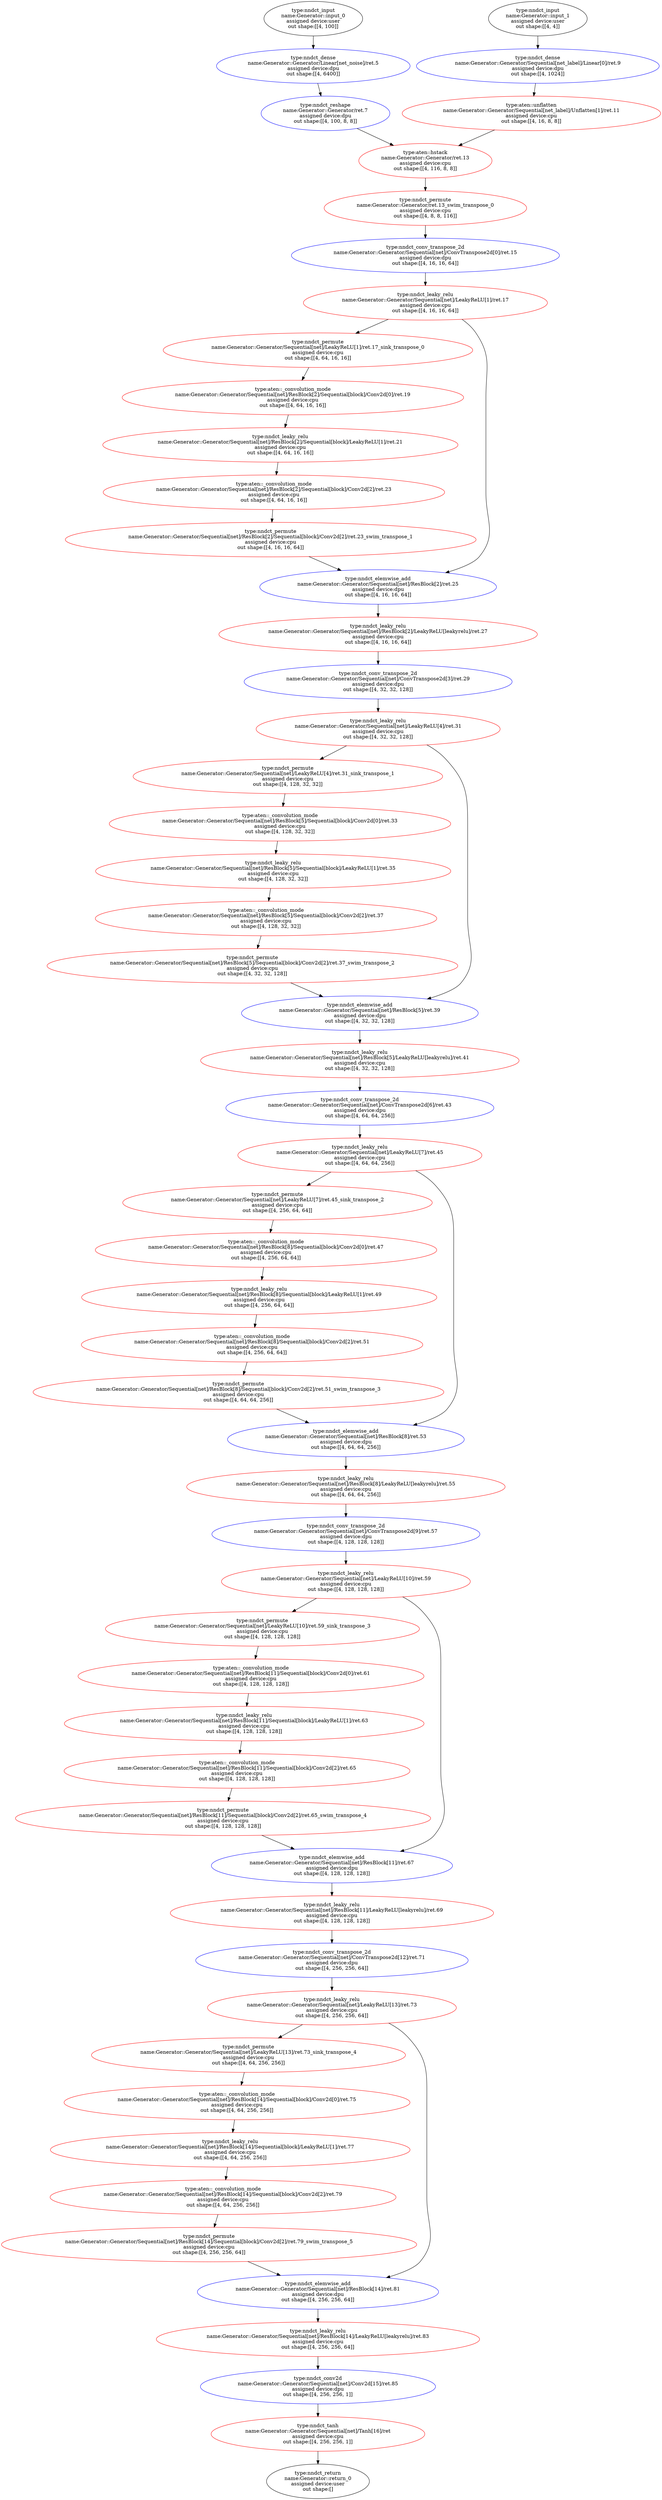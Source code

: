 digraph Generator {
	input_0 [label="type:nndct_input
name:Generator::input_0
assigned device:user
out shape:[[4, 100]]" color=black]
	input_1 [label="type:nndct_input
name:Generator::input_1
assigned device:user
out shape:[[4, 4]]" color=black]
	"Generator/Linear[net_noise]/ret.5" [label="type:nndct_dense
name:Generator::Generator/Linear[net_noise]/ret.5
assigned device:dpu
out shape:[[4, 6400]]" color=blue]
	"Generator/ret.7" [label="type:nndct_reshape
name:Generator::Generator/ret.7
assigned device:dpu
out shape:[[4, 100, 8, 8]]" color=blue]
	"Generator/Sequential[net_label]/Linear[0]/ret.9" [label="type:nndct_dense
name:Generator::Generator/Sequential[net_label]/Linear[0]/ret.9
assigned device:dpu
out shape:[[4, 1024]]" color=blue]
	"Generator/Sequential[net_label]/Unflatten[1]/ret.11" [label="type:aten::unflatten
name:Generator::Generator/Sequential[net_label]/Unflatten[1]/ret.11
assigned device:cpu
out shape:[[4, 16, 8, 8]]" color=red]
	"Generator/ret.13" [label="type:aten::hstack
name:Generator::Generator/ret.13
assigned device:cpu
out shape:[[4, 116, 8, 8]]" color=red]
	"Generator/ret.13_swim_transpose_0" [label="type:nndct_permute
name:Generator::Generator/ret.13_swim_transpose_0
assigned device:cpu
out shape:[[4, 8, 8, 116]]" color=red]
	"Generator/Sequential[net]/ConvTranspose2d[0]/ret.15" [label="type:nndct_conv_transpose_2d
name:Generator::Generator/Sequential[net]/ConvTranspose2d[0]/ret.15
assigned device:dpu
out shape:[[4, 16, 16, 64]]" color=blue]
	"Generator/Sequential[net]/LeakyReLU[1]/ret.17" [label="type:nndct_leaky_relu
name:Generator::Generator/Sequential[net]/LeakyReLU[1]/ret.17
assigned device:cpu
out shape:[[4, 16, 16, 64]]" color=red]
	"Generator/Sequential[net]/LeakyReLU[1]/ret.17_sink_transpose_0" [label="type:nndct_permute
name:Generator::Generator/Sequential[net]/LeakyReLU[1]/ret.17_sink_transpose_0
assigned device:cpu
out shape:[[4, 64, 16, 16]]" color=red]
	"Generator/Sequential[net]/ResBlock[2]/Sequential[block]/Conv2d[0]/ret.19" [label="type:aten::_convolution_mode
name:Generator::Generator/Sequential[net]/ResBlock[2]/Sequential[block]/Conv2d[0]/ret.19
assigned device:cpu
out shape:[[4, 64, 16, 16]]" color=red]
	"Generator/Sequential[net]/ResBlock[2]/Sequential[block]/LeakyReLU[1]/ret.21" [label="type:nndct_leaky_relu
name:Generator::Generator/Sequential[net]/ResBlock[2]/Sequential[block]/LeakyReLU[1]/ret.21
assigned device:cpu
out shape:[[4, 64, 16, 16]]" color=red]
	"Generator/Sequential[net]/ResBlock[2]/Sequential[block]/Conv2d[2]/ret.23" [label="type:aten::_convolution_mode
name:Generator::Generator/Sequential[net]/ResBlock[2]/Sequential[block]/Conv2d[2]/ret.23
assigned device:cpu
out shape:[[4, 64, 16, 16]]" color=red]
	"Generator/Sequential[net]/ResBlock[2]/Sequential[block]/Conv2d[2]/ret.23_swim_transpose_1" [label="type:nndct_permute
name:Generator::Generator/Sequential[net]/ResBlock[2]/Sequential[block]/Conv2d[2]/ret.23_swim_transpose_1
assigned device:cpu
out shape:[[4, 16, 16, 64]]" color=red]
	"Generator/Sequential[net]/ResBlock[2]/ret.25" [label="type:nndct_elemwise_add
name:Generator::Generator/Sequential[net]/ResBlock[2]/ret.25
assigned device:dpu
out shape:[[4, 16, 16, 64]]" color=blue]
	"Generator/Sequential[net]/ResBlock[2]/LeakyReLU[leakyrelu]/ret.27" [label="type:nndct_leaky_relu
name:Generator::Generator/Sequential[net]/ResBlock[2]/LeakyReLU[leakyrelu]/ret.27
assigned device:cpu
out shape:[[4, 16, 16, 64]]" color=red]
	"Generator/Sequential[net]/ConvTranspose2d[3]/ret.29" [label="type:nndct_conv_transpose_2d
name:Generator::Generator/Sequential[net]/ConvTranspose2d[3]/ret.29
assigned device:dpu
out shape:[[4, 32, 32, 128]]" color=blue]
	"Generator/Sequential[net]/LeakyReLU[4]/ret.31" [label="type:nndct_leaky_relu
name:Generator::Generator/Sequential[net]/LeakyReLU[4]/ret.31
assigned device:cpu
out shape:[[4, 32, 32, 128]]" color=red]
	"Generator/Sequential[net]/LeakyReLU[4]/ret.31_sink_transpose_1" [label="type:nndct_permute
name:Generator::Generator/Sequential[net]/LeakyReLU[4]/ret.31_sink_transpose_1
assigned device:cpu
out shape:[[4, 128, 32, 32]]" color=red]
	"Generator/Sequential[net]/ResBlock[5]/Sequential[block]/Conv2d[0]/ret.33" [label="type:aten::_convolution_mode
name:Generator::Generator/Sequential[net]/ResBlock[5]/Sequential[block]/Conv2d[0]/ret.33
assigned device:cpu
out shape:[[4, 128, 32, 32]]" color=red]
	"Generator/Sequential[net]/ResBlock[5]/Sequential[block]/LeakyReLU[1]/ret.35" [label="type:nndct_leaky_relu
name:Generator::Generator/Sequential[net]/ResBlock[5]/Sequential[block]/LeakyReLU[1]/ret.35
assigned device:cpu
out shape:[[4, 128, 32, 32]]" color=red]
	"Generator/Sequential[net]/ResBlock[5]/Sequential[block]/Conv2d[2]/ret.37" [label="type:aten::_convolution_mode
name:Generator::Generator/Sequential[net]/ResBlock[5]/Sequential[block]/Conv2d[2]/ret.37
assigned device:cpu
out shape:[[4, 128, 32, 32]]" color=red]
	"Generator/Sequential[net]/ResBlock[5]/Sequential[block]/Conv2d[2]/ret.37_swim_transpose_2" [label="type:nndct_permute
name:Generator::Generator/Sequential[net]/ResBlock[5]/Sequential[block]/Conv2d[2]/ret.37_swim_transpose_2
assigned device:cpu
out shape:[[4, 32, 32, 128]]" color=red]
	"Generator/Sequential[net]/ResBlock[5]/ret.39" [label="type:nndct_elemwise_add
name:Generator::Generator/Sequential[net]/ResBlock[5]/ret.39
assigned device:dpu
out shape:[[4, 32, 32, 128]]" color=blue]
	"Generator/Sequential[net]/ResBlock[5]/LeakyReLU[leakyrelu]/ret.41" [label="type:nndct_leaky_relu
name:Generator::Generator/Sequential[net]/ResBlock[5]/LeakyReLU[leakyrelu]/ret.41
assigned device:cpu
out shape:[[4, 32, 32, 128]]" color=red]
	"Generator/Sequential[net]/ConvTranspose2d[6]/ret.43" [label="type:nndct_conv_transpose_2d
name:Generator::Generator/Sequential[net]/ConvTranspose2d[6]/ret.43
assigned device:dpu
out shape:[[4, 64, 64, 256]]" color=blue]
	"Generator/Sequential[net]/LeakyReLU[7]/ret.45" [label="type:nndct_leaky_relu
name:Generator::Generator/Sequential[net]/LeakyReLU[7]/ret.45
assigned device:cpu
out shape:[[4, 64, 64, 256]]" color=red]
	"Generator/Sequential[net]/LeakyReLU[7]/ret.45_sink_transpose_2" [label="type:nndct_permute
name:Generator::Generator/Sequential[net]/LeakyReLU[7]/ret.45_sink_transpose_2
assigned device:cpu
out shape:[[4, 256, 64, 64]]" color=red]
	"Generator/Sequential[net]/ResBlock[8]/Sequential[block]/Conv2d[0]/ret.47" [label="type:aten::_convolution_mode
name:Generator::Generator/Sequential[net]/ResBlock[8]/Sequential[block]/Conv2d[0]/ret.47
assigned device:cpu
out shape:[[4, 256, 64, 64]]" color=red]
	"Generator/Sequential[net]/ResBlock[8]/Sequential[block]/LeakyReLU[1]/ret.49" [label="type:nndct_leaky_relu
name:Generator::Generator/Sequential[net]/ResBlock[8]/Sequential[block]/LeakyReLU[1]/ret.49
assigned device:cpu
out shape:[[4, 256, 64, 64]]" color=red]
	"Generator/Sequential[net]/ResBlock[8]/Sequential[block]/Conv2d[2]/ret.51" [label="type:aten::_convolution_mode
name:Generator::Generator/Sequential[net]/ResBlock[8]/Sequential[block]/Conv2d[2]/ret.51
assigned device:cpu
out shape:[[4, 256, 64, 64]]" color=red]
	"Generator/Sequential[net]/ResBlock[8]/Sequential[block]/Conv2d[2]/ret.51_swim_transpose_3" [label="type:nndct_permute
name:Generator::Generator/Sequential[net]/ResBlock[8]/Sequential[block]/Conv2d[2]/ret.51_swim_transpose_3
assigned device:cpu
out shape:[[4, 64, 64, 256]]" color=red]
	"Generator/Sequential[net]/ResBlock[8]/ret.53" [label="type:nndct_elemwise_add
name:Generator::Generator/Sequential[net]/ResBlock[8]/ret.53
assigned device:dpu
out shape:[[4, 64, 64, 256]]" color=blue]
	"Generator/Sequential[net]/ResBlock[8]/LeakyReLU[leakyrelu]/ret.55" [label="type:nndct_leaky_relu
name:Generator::Generator/Sequential[net]/ResBlock[8]/LeakyReLU[leakyrelu]/ret.55
assigned device:cpu
out shape:[[4, 64, 64, 256]]" color=red]
	"Generator/Sequential[net]/ConvTranspose2d[9]/ret.57" [label="type:nndct_conv_transpose_2d
name:Generator::Generator/Sequential[net]/ConvTranspose2d[9]/ret.57
assigned device:dpu
out shape:[[4, 128, 128, 128]]" color=blue]
	"Generator/Sequential[net]/LeakyReLU[10]/ret.59" [label="type:nndct_leaky_relu
name:Generator::Generator/Sequential[net]/LeakyReLU[10]/ret.59
assigned device:cpu
out shape:[[4, 128, 128, 128]]" color=red]
	"Generator/Sequential[net]/LeakyReLU[10]/ret.59_sink_transpose_3" [label="type:nndct_permute
name:Generator::Generator/Sequential[net]/LeakyReLU[10]/ret.59_sink_transpose_3
assigned device:cpu
out shape:[[4, 128, 128, 128]]" color=red]
	"Generator/Sequential[net]/ResBlock[11]/Sequential[block]/Conv2d[0]/ret.61" [label="type:aten::_convolution_mode
name:Generator::Generator/Sequential[net]/ResBlock[11]/Sequential[block]/Conv2d[0]/ret.61
assigned device:cpu
out shape:[[4, 128, 128, 128]]" color=red]
	"Generator/Sequential[net]/ResBlock[11]/Sequential[block]/LeakyReLU[1]/ret.63" [label="type:nndct_leaky_relu
name:Generator::Generator/Sequential[net]/ResBlock[11]/Sequential[block]/LeakyReLU[1]/ret.63
assigned device:cpu
out shape:[[4, 128, 128, 128]]" color=red]
	"Generator/Sequential[net]/ResBlock[11]/Sequential[block]/Conv2d[2]/ret.65" [label="type:aten::_convolution_mode
name:Generator::Generator/Sequential[net]/ResBlock[11]/Sequential[block]/Conv2d[2]/ret.65
assigned device:cpu
out shape:[[4, 128, 128, 128]]" color=red]
	"Generator/Sequential[net]/ResBlock[11]/Sequential[block]/Conv2d[2]/ret.65_swim_transpose_4" [label="type:nndct_permute
name:Generator::Generator/Sequential[net]/ResBlock[11]/Sequential[block]/Conv2d[2]/ret.65_swim_transpose_4
assigned device:cpu
out shape:[[4, 128, 128, 128]]" color=red]
	"Generator/Sequential[net]/ResBlock[11]/ret.67" [label="type:nndct_elemwise_add
name:Generator::Generator/Sequential[net]/ResBlock[11]/ret.67
assigned device:dpu
out shape:[[4, 128, 128, 128]]" color=blue]
	"Generator/Sequential[net]/ResBlock[11]/LeakyReLU[leakyrelu]/ret.69" [label="type:nndct_leaky_relu
name:Generator::Generator/Sequential[net]/ResBlock[11]/LeakyReLU[leakyrelu]/ret.69
assigned device:cpu
out shape:[[4, 128, 128, 128]]" color=red]
	"Generator/Sequential[net]/ConvTranspose2d[12]/ret.71" [label="type:nndct_conv_transpose_2d
name:Generator::Generator/Sequential[net]/ConvTranspose2d[12]/ret.71
assigned device:dpu
out shape:[[4, 256, 256, 64]]" color=blue]
	"Generator/Sequential[net]/LeakyReLU[13]/ret.73" [label="type:nndct_leaky_relu
name:Generator::Generator/Sequential[net]/LeakyReLU[13]/ret.73
assigned device:cpu
out shape:[[4, 256, 256, 64]]" color=red]
	"Generator/Sequential[net]/LeakyReLU[13]/ret.73_sink_transpose_4" [label="type:nndct_permute
name:Generator::Generator/Sequential[net]/LeakyReLU[13]/ret.73_sink_transpose_4
assigned device:cpu
out shape:[[4, 64, 256, 256]]" color=red]
	"Generator/Sequential[net]/ResBlock[14]/Sequential[block]/Conv2d[0]/ret.75" [label="type:aten::_convolution_mode
name:Generator::Generator/Sequential[net]/ResBlock[14]/Sequential[block]/Conv2d[0]/ret.75
assigned device:cpu
out shape:[[4, 64, 256, 256]]" color=red]
	"Generator/Sequential[net]/ResBlock[14]/Sequential[block]/LeakyReLU[1]/ret.77" [label="type:nndct_leaky_relu
name:Generator::Generator/Sequential[net]/ResBlock[14]/Sequential[block]/LeakyReLU[1]/ret.77
assigned device:cpu
out shape:[[4, 64, 256, 256]]" color=red]
	"Generator/Sequential[net]/ResBlock[14]/Sequential[block]/Conv2d[2]/ret.79" [label="type:aten::_convolution_mode
name:Generator::Generator/Sequential[net]/ResBlock[14]/Sequential[block]/Conv2d[2]/ret.79
assigned device:cpu
out shape:[[4, 64, 256, 256]]" color=red]
	"Generator/Sequential[net]/ResBlock[14]/Sequential[block]/Conv2d[2]/ret.79_swim_transpose_5" [label="type:nndct_permute
name:Generator::Generator/Sequential[net]/ResBlock[14]/Sequential[block]/Conv2d[2]/ret.79_swim_transpose_5
assigned device:cpu
out shape:[[4, 256, 256, 64]]" color=red]
	"Generator/Sequential[net]/ResBlock[14]/ret.81" [label="type:nndct_elemwise_add
name:Generator::Generator/Sequential[net]/ResBlock[14]/ret.81
assigned device:dpu
out shape:[[4, 256, 256, 64]]" color=blue]
	"Generator/Sequential[net]/ResBlock[14]/LeakyReLU[leakyrelu]/ret.83" [label="type:nndct_leaky_relu
name:Generator::Generator/Sequential[net]/ResBlock[14]/LeakyReLU[leakyrelu]/ret.83
assigned device:cpu
out shape:[[4, 256, 256, 64]]" color=red]
	"Generator/Sequential[net]/Conv2d[15]/ret.85" [label="type:nndct_conv2d
name:Generator::Generator/Sequential[net]/Conv2d[15]/ret.85
assigned device:dpu
out shape:[[4, 256, 256, 1]]" color=blue]
	"Generator/Sequential[net]/Tanh[16]/ret" [label="type:nndct_tanh
name:Generator::Generator/Sequential[net]/Tanh[16]/ret
assigned device:cpu
out shape:[[4, 256, 256, 1]]" color=red]
	return_0 [label="type:nndct_return
name:Generator::return_0
assigned device:user
out shape:[]" color=black]
	input_0 -> "Generator/Linear[net_noise]/ret.5"
	input_1 -> "Generator/Sequential[net_label]/Linear[0]/ret.9"
	"Generator/Linear[net_noise]/ret.5" -> "Generator/ret.7"
	"Generator/ret.7" -> "Generator/ret.13"
	"Generator/Sequential[net_label]/Linear[0]/ret.9" -> "Generator/Sequential[net_label]/Unflatten[1]/ret.11"
	"Generator/Sequential[net_label]/Unflatten[1]/ret.11" -> "Generator/ret.13"
	"Generator/ret.13" -> "Generator/ret.13_swim_transpose_0"
	"Generator/ret.13_swim_transpose_0" -> "Generator/Sequential[net]/ConvTranspose2d[0]/ret.15"
	"Generator/Sequential[net]/ConvTranspose2d[0]/ret.15" -> "Generator/Sequential[net]/LeakyReLU[1]/ret.17"
	"Generator/Sequential[net]/LeakyReLU[1]/ret.17" -> "Generator/Sequential[net]/ResBlock[2]/ret.25"
	"Generator/Sequential[net]/LeakyReLU[1]/ret.17" -> "Generator/Sequential[net]/LeakyReLU[1]/ret.17_sink_transpose_0"
	"Generator/Sequential[net]/LeakyReLU[1]/ret.17_sink_transpose_0" -> "Generator/Sequential[net]/ResBlock[2]/Sequential[block]/Conv2d[0]/ret.19"
	"Generator/Sequential[net]/ResBlock[2]/Sequential[block]/Conv2d[0]/ret.19" -> "Generator/Sequential[net]/ResBlock[2]/Sequential[block]/LeakyReLU[1]/ret.21"
	"Generator/Sequential[net]/ResBlock[2]/Sequential[block]/LeakyReLU[1]/ret.21" -> "Generator/Sequential[net]/ResBlock[2]/Sequential[block]/Conv2d[2]/ret.23"
	"Generator/Sequential[net]/ResBlock[2]/Sequential[block]/Conv2d[2]/ret.23" -> "Generator/Sequential[net]/ResBlock[2]/Sequential[block]/Conv2d[2]/ret.23_swim_transpose_1"
	"Generator/Sequential[net]/ResBlock[2]/Sequential[block]/Conv2d[2]/ret.23_swim_transpose_1" -> "Generator/Sequential[net]/ResBlock[2]/ret.25"
	"Generator/Sequential[net]/ResBlock[2]/ret.25" -> "Generator/Sequential[net]/ResBlock[2]/LeakyReLU[leakyrelu]/ret.27"
	"Generator/Sequential[net]/ResBlock[2]/LeakyReLU[leakyrelu]/ret.27" -> "Generator/Sequential[net]/ConvTranspose2d[3]/ret.29"
	"Generator/Sequential[net]/ConvTranspose2d[3]/ret.29" -> "Generator/Sequential[net]/LeakyReLU[4]/ret.31"
	"Generator/Sequential[net]/LeakyReLU[4]/ret.31" -> "Generator/Sequential[net]/ResBlock[5]/ret.39"
	"Generator/Sequential[net]/LeakyReLU[4]/ret.31" -> "Generator/Sequential[net]/LeakyReLU[4]/ret.31_sink_transpose_1"
	"Generator/Sequential[net]/LeakyReLU[4]/ret.31_sink_transpose_1" -> "Generator/Sequential[net]/ResBlock[5]/Sequential[block]/Conv2d[0]/ret.33"
	"Generator/Sequential[net]/ResBlock[5]/Sequential[block]/Conv2d[0]/ret.33" -> "Generator/Sequential[net]/ResBlock[5]/Sequential[block]/LeakyReLU[1]/ret.35"
	"Generator/Sequential[net]/ResBlock[5]/Sequential[block]/LeakyReLU[1]/ret.35" -> "Generator/Sequential[net]/ResBlock[5]/Sequential[block]/Conv2d[2]/ret.37"
	"Generator/Sequential[net]/ResBlock[5]/Sequential[block]/Conv2d[2]/ret.37" -> "Generator/Sequential[net]/ResBlock[5]/Sequential[block]/Conv2d[2]/ret.37_swim_transpose_2"
	"Generator/Sequential[net]/ResBlock[5]/Sequential[block]/Conv2d[2]/ret.37_swim_transpose_2" -> "Generator/Sequential[net]/ResBlock[5]/ret.39"
	"Generator/Sequential[net]/ResBlock[5]/ret.39" -> "Generator/Sequential[net]/ResBlock[5]/LeakyReLU[leakyrelu]/ret.41"
	"Generator/Sequential[net]/ResBlock[5]/LeakyReLU[leakyrelu]/ret.41" -> "Generator/Sequential[net]/ConvTranspose2d[6]/ret.43"
	"Generator/Sequential[net]/ConvTranspose2d[6]/ret.43" -> "Generator/Sequential[net]/LeakyReLU[7]/ret.45"
	"Generator/Sequential[net]/LeakyReLU[7]/ret.45" -> "Generator/Sequential[net]/ResBlock[8]/ret.53"
	"Generator/Sequential[net]/LeakyReLU[7]/ret.45" -> "Generator/Sequential[net]/LeakyReLU[7]/ret.45_sink_transpose_2"
	"Generator/Sequential[net]/LeakyReLU[7]/ret.45_sink_transpose_2" -> "Generator/Sequential[net]/ResBlock[8]/Sequential[block]/Conv2d[0]/ret.47"
	"Generator/Sequential[net]/ResBlock[8]/Sequential[block]/Conv2d[0]/ret.47" -> "Generator/Sequential[net]/ResBlock[8]/Sequential[block]/LeakyReLU[1]/ret.49"
	"Generator/Sequential[net]/ResBlock[8]/Sequential[block]/LeakyReLU[1]/ret.49" -> "Generator/Sequential[net]/ResBlock[8]/Sequential[block]/Conv2d[2]/ret.51"
	"Generator/Sequential[net]/ResBlock[8]/Sequential[block]/Conv2d[2]/ret.51" -> "Generator/Sequential[net]/ResBlock[8]/Sequential[block]/Conv2d[2]/ret.51_swim_transpose_3"
	"Generator/Sequential[net]/ResBlock[8]/Sequential[block]/Conv2d[2]/ret.51_swim_transpose_3" -> "Generator/Sequential[net]/ResBlock[8]/ret.53"
	"Generator/Sequential[net]/ResBlock[8]/ret.53" -> "Generator/Sequential[net]/ResBlock[8]/LeakyReLU[leakyrelu]/ret.55"
	"Generator/Sequential[net]/ResBlock[8]/LeakyReLU[leakyrelu]/ret.55" -> "Generator/Sequential[net]/ConvTranspose2d[9]/ret.57"
	"Generator/Sequential[net]/ConvTranspose2d[9]/ret.57" -> "Generator/Sequential[net]/LeakyReLU[10]/ret.59"
	"Generator/Sequential[net]/LeakyReLU[10]/ret.59" -> "Generator/Sequential[net]/ResBlock[11]/ret.67"
	"Generator/Sequential[net]/LeakyReLU[10]/ret.59" -> "Generator/Sequential[net]/LeakyReLU[10]/ret.59_sink_transpose_3"
	"Generator/Sequential[net]/LeakyReLU[10]/ret.59_sink_transpose_3" -> "Generator/Sequential[net]/ResBlock[11]/Sequential[block]/Conv2d[0]/ret.61"
	"Generator/Sequential[net]/ResBlock[11]/Sequential[block]/Conv2d[0]/ret.61" -> "Generator/Sequential[net]/ResBlock[11]/Sequential[block]/LeakyReLU[1]/ret.63"
	"Generator/Sequential[net]/ResBlock[11]/Sequential[block]/LeakyReLU[1]/ret.63" -> "Generator/Sequential[net]/ResBlock[11]/Sequential[block]/Conv2d[2]/ret.65"
	"Generator/Sequential[net]/ResBlock[11]/Sequential[block]/Conv2d[2]/ret.65" -> "Generator/Sequential[net]/ResBlock[11]/Sequential[block]/Conv2d[2]/ret.65_swim_transpose_4"
	"Generator/Sequential[net]/ResBlock[11]/Sequential[block]/Conv2d[2]/ret.65_swim_transpose_4" -> "Generator/Sequential[net]/ResBlock[11]/ret.67"
	"Generator/Sequential[net]/ResBlock[11]/ret.67" -> "Generator/Sequential[net]/ResBlock[11]/LeakyReLU[leakyrelu]/ret.69"
	"Generator/Sequential[net]/ResBlock[11]/LeakyReLU[leakyrelu]/ret.69" -> "Generator/Sequential[net]/ConvTranspose2d[12]/ret.71"
	"Generator/Sequential[net]/ConvTranspose2d[12]/ret.71" -> "Generator/Sequential[net]/LeakyReLU[13]/ret.73"
	"Generator/Sequential[net]/LeakyReLU[13]/ret.73" -> "Generator/Sequential[net]/ResBlock[14]/ret.81"
	"Generator/Sequential[net]/LeakyReLU[13]/ret.73" -> "Generator/Sequential[net]/LeakyReLU[13]/ret.73_sink_transpose_4"
	"Generator/Sequential[net]/LeakyReLU[13]/ret.73_sink_transpose_4" -> "Generator/Sequential[net]/ResBlock[14]/Sequential[block]/Conv2d[0]/ret.75"
	"Generator/Sequential[net]/ResBlock[14]/Sequential[block]/Conv2d[0]/ret.75" -> "Generator/Sequential[net]/ResBlock[14]/Sequential[block]/LeakyReLU[1]/ret.77"
	"Generator/Sequential[net]/ResBlock[14]/Sequential[block]/LeakyReLU[1]/ret.77" -> "Generator/Sequential[net]/ResBlock[14]/Sequential[block]/Conv2d[2]/ret.79"
	"Generator/Sequential[net]/ResBlock[14]/Sequential[block]/Conv2d[2]/ret.79" -> "Generator/Sequential[net]/ResBlock[14]/Sequential[block]/Conv2d[2]/ret.79_swim_transpose_5"
	"Generator/Sequential[net]/ResBlock[14]/Sequential[block]/Conv2d[2]/ret.79_swim_transpose_5" -> "Generator/Sequential[net]/ResBlock[14]/ret.81"
	"Generator/Sequential[net]/ResBlock[14]/ret.81" -> "Generator/Sequential[net]/ResBlock[14]/LeakyReLU[leakyrelu]/ret.83"
	"Generator/Sequential[net]/ResBlock[14]/LeakyReLU[leakyrelu]/ret.83" -> "Generator/Sequential[net]/Conv2d[15]/ret.85"
	"Generator/Sequential[net]/Conv2d[15]/ret.85" -> "Generator/Sequential[net]/Tanh[16]/ret"
	"Generator/Sequential[net]/Tanh[16]/ret" -> return_0
}
